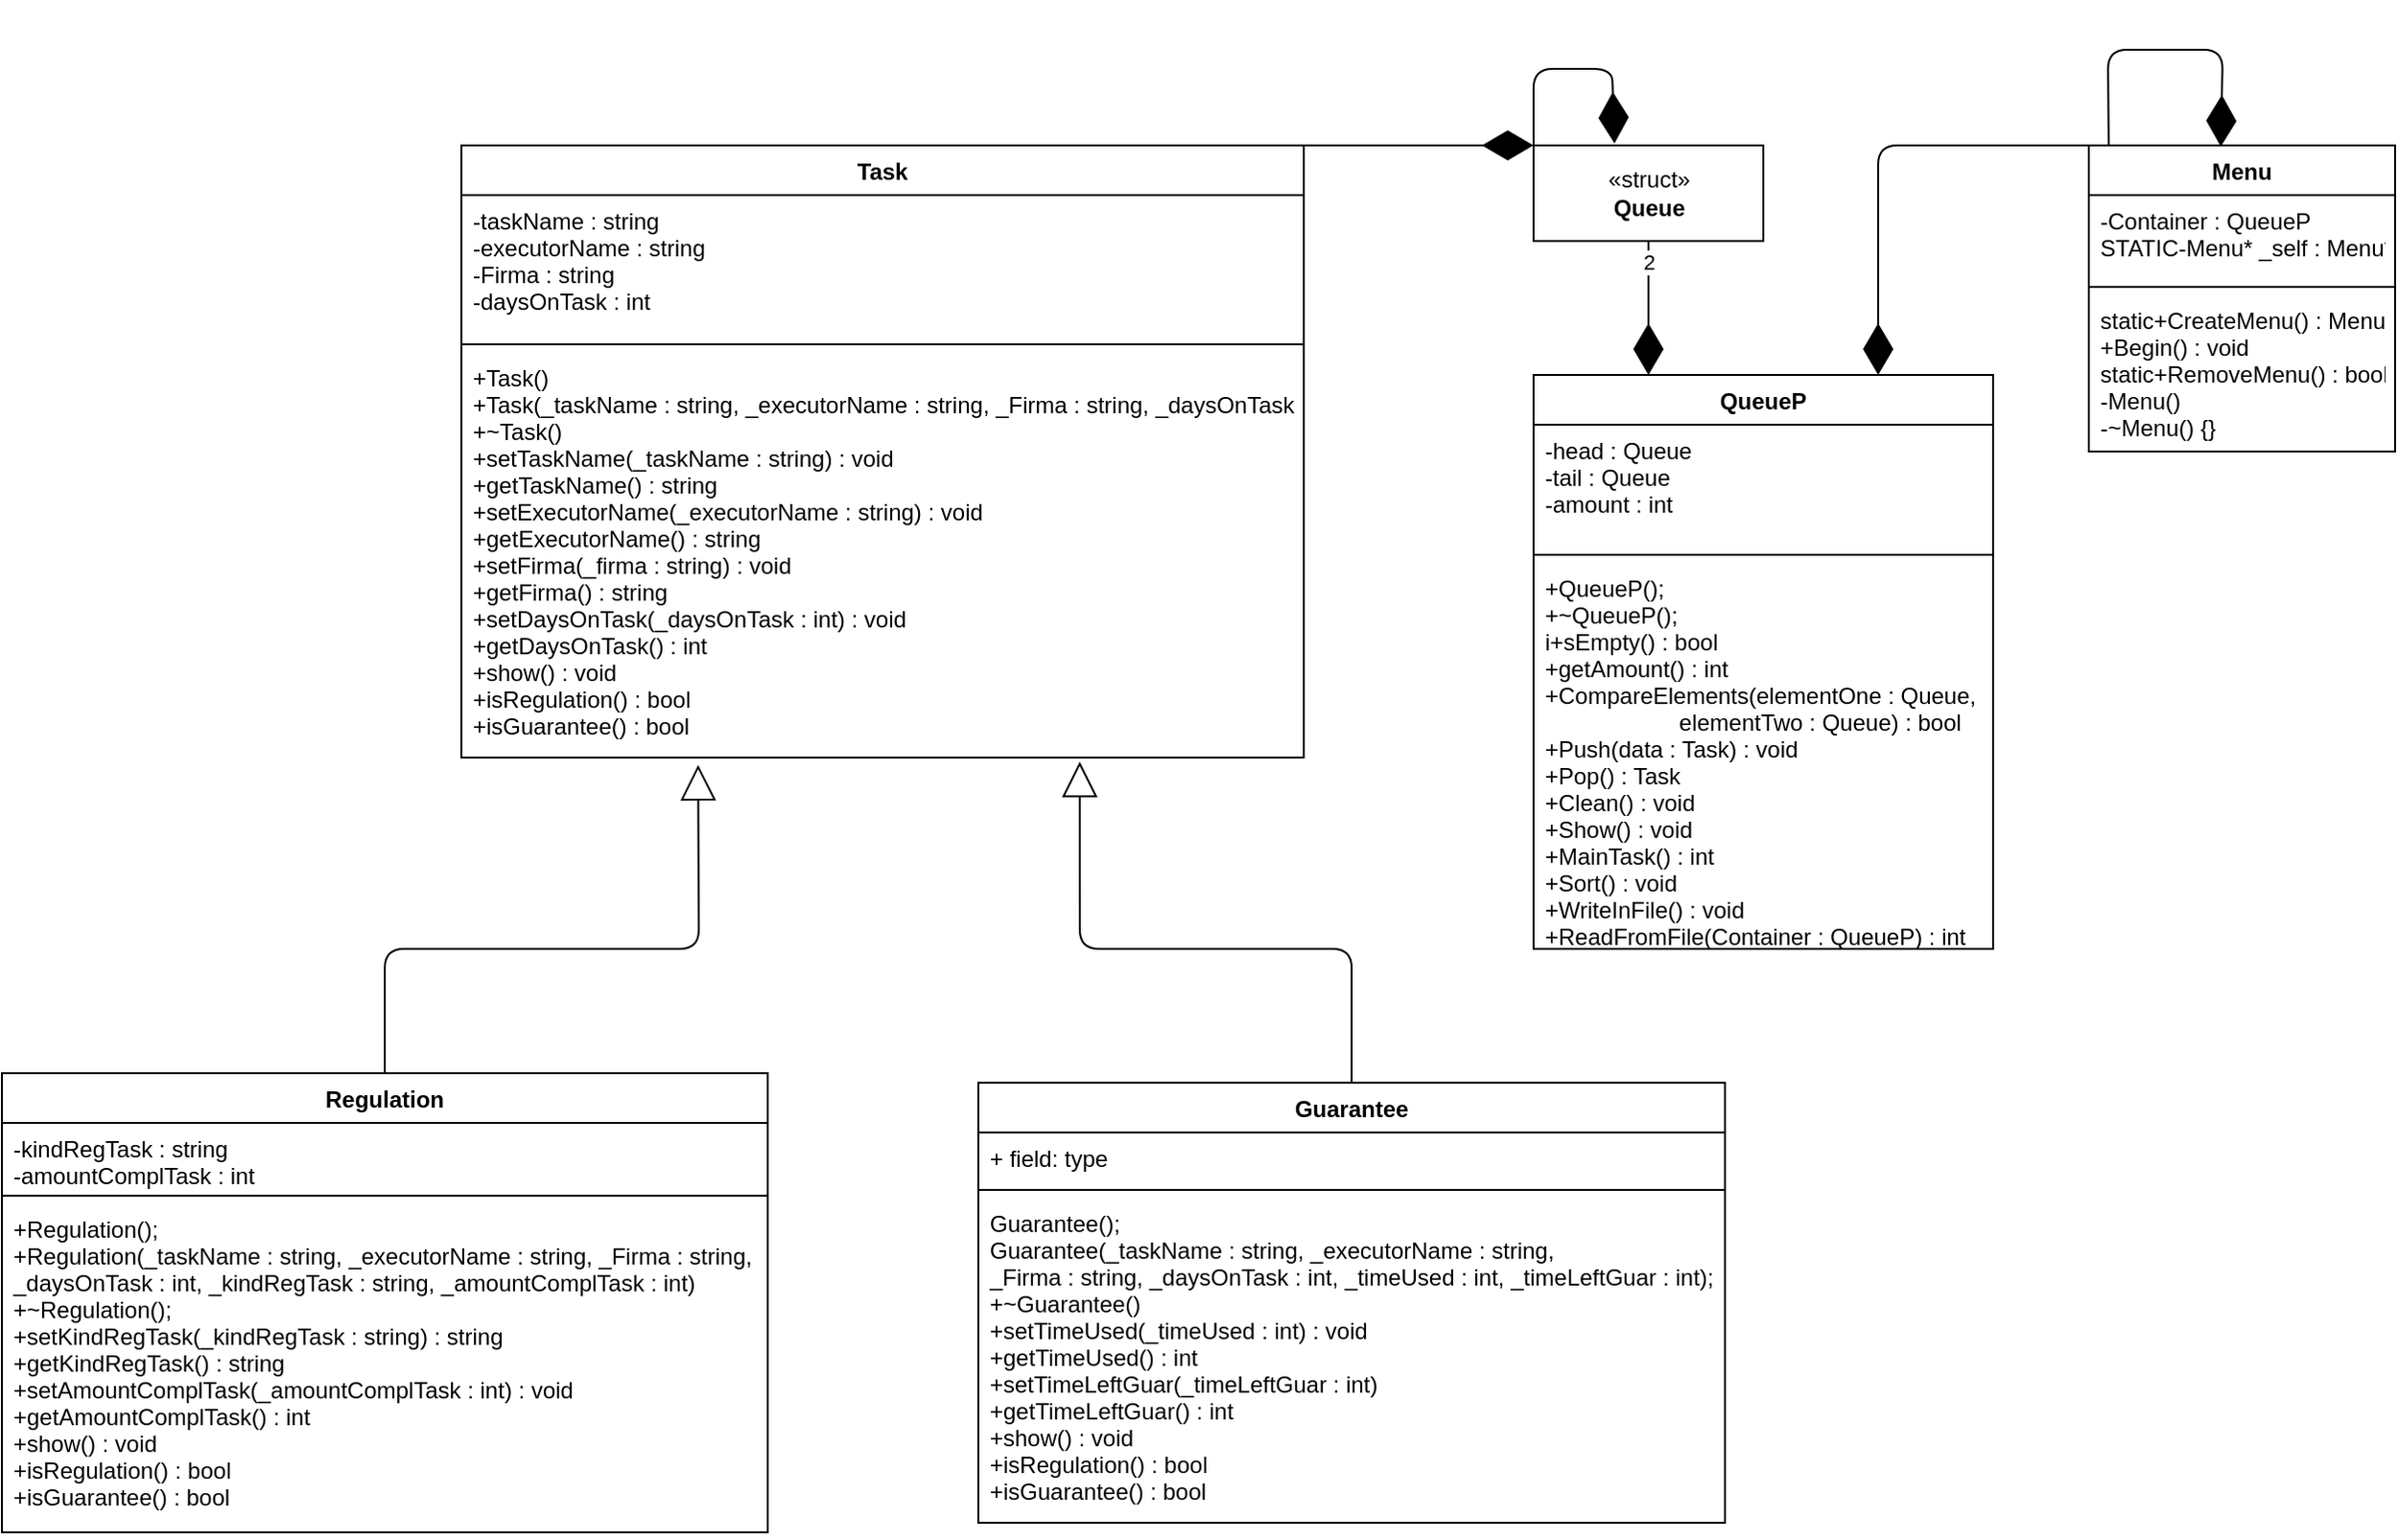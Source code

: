 <mxfile version="13.1.14"><diagram id="zAjYl2mVeWQQYILx9M0v" name="Page-1"><mxGraphModel dx="1221" dy="587" grid="1" gridSize="10" guides="1" tooltips="1" connect="1" arrows="1" fold="1" page="1" pageScale="1" pageWidth="827" pageHeight="1169" math="0" shadow="0"><root><mxCell id="0"/><mxCell id="1" parent="0"/><mxCell id="HVkzOa9VblVSN_E9HB5N-4" value="Task" style="swimlane;fontStyle=1;align=center;verticalAlign=top;childLayout=stackLayout;horizontal=1;startSize=26;horizontalStack=0;resizeParent=1;resizeParentMax=0;resizeLast=0;collapsible=1;marginBottom=0;" vertex="1" parent="1"><mxGeometry x="560" y="370" width="440" height="320" as="geometry"/></mxCell><mxCell id="HVkzOa9VblVSN_E9HB5N-5" value="-taskName : string&#10;-executorName : string&#10;-Firma : string&#10;-daysOnTask : int" style="text;strokeColor=none;fillColor=none;align=left;verticalAlign=top;spacingLeft=4;spacingRight=4;overflow=hidden;rotatable=0;points=[[0,0.5],[1,0.5]];portConstraint=eastwest;" vertex="1" parent="HVkzOa9VblVSN_E9HB5N-4"><mxGeometry y="26" width="440" height="74" as="geometry"/></mxCell><mxCell id="HVkzOa9VblVSN_E9HB5N-6" value="" style="line;strokeWidth=1;fillColor=none;align=left;verticalAlign=middle;spacingTop=-1;spacingLeft=3;spacingRight=3;rotatable=0;labelPosition=right;points=[];portConstraint=eastwest;" vertex="1" parent="HVkzOa9VblVSN_E9HB5N-4"><mxGeometry y="100" width="440" height="8" as="geometry"/></mxCell><mxCell id="HVkzOa9VblVSN_E9HB5N-7" value="+Task()&#10;+Task(_taskName : string, _executorName : string, _Firma : string, _daysOnTask : int)&#10;+~Task()&#10;+setTaskName(_taskName : string) : void&#10;+getTaskName() : string&#10;+setExecutorName(_executorName : string) : void&#10;+getExecutorName() : string&#10;+setFirma(_firma : string) : void&#10;+getFirma() : string&#10;+setDaysOnTask(_daysOnTask : int) : void&#10;+getDaysOnTask() : int&#10;+show() : void&#10;+isRegulation() : bool&#10;+isGuarantee() : bool&#10;" style="text;strokeColor=none;fillColor=none;align=left;verticalAlign=top;spacingLeft=4;spacingRight=4;overflow=hidden;rotatable=0;points=[[0,0.5],[1,0.5]];portConstraint=eastwest;" vertex="1" parent="HVkzOa9VblVSN_E9HB5N-4"><mxGeometry y="108" width="440" height="212" as="geometry"/></mxCell><mxCell id="HVkzOa9VblVSN_E9HB5N-8" value="«struct»&lt;br&gt;&lt;b&gt;Queue&lt;/b&gt;" style="html=1;" vertex="1" parent="1"><mxGeometry x="1120" y="370" width="120" height="50" as="geometry"/></mxCell><mxCell id="HVkzOa9VblVSN_E9HB5N-9" value="QueueP" style="swimlane;fontStyle=1;align=center;verticalAlign=top;childLayout=stackLayout;horizontal=1;startSize=26;horizontalStack=0;resizeParent=1;resizeParentMax=0;resizeLast=0;collapsible=1;marginBottom=0;" vertex="1" parent="1"><mxGeometry x="1120" y="490" width="240" height="300" as="geometry"/></mxCell><mxCell id="HVkzOa9VblVSN_E9HB5N-10" value="-head : Queue&#10;-tail : Queue&#10;-amount : int" style="text;strokeColor=none;fillColor=none;align=left;verticalAlign=top;spacingLeft=4;spacingRight=4;overflow=hidden;rotatable=0;points=[[0,0.5],[1,0.5]];portConstraint=eastwest;" vertex="1" parent="HVkzOa9VblVSN_E9HB5N-9"><mxGeometry y="26" width="240" height="64" as="geometry"/></mxCell><mxCell id="HVkzOa9VblVSN_E9HB5N-11" value="" style="line;strokeWidth=1;fillColor=none;align=left;verticalAlign=middle;spacingTop=-1;spacingLeft=3;spacingRight=3;rotatable=0;labelPosition=right;points=[];portConstraint=eastwest;" vertex="1" parent="HVkzOa9VblVSN_E9HB5N-9"><mxGeometry y="90" width="240" height="8" as="geometry"/></mxCell><mxCell id="HVkzOa9VblVSN_E9HB5N-12" value="+QueueP();&#10;+~QueueP();&#10;i+sEmpty() : bool&#10;+getAmount() : int&#10;+CompareElements(elementOne : Queue, &#10;                     elementTwo : Queue) : bool&#10;+Push(data : Task) : void&#10;+Pop() : Task&#10;+Clean() : void&#10;+Show() : void&#10;+MainTask() : int&#10;+Sort() : void&#10;+WriteInFile() : void&#10;+ReadFromFile(Container : QueueP) : int" style="text;strokeColor=none;fillColor=none;align=left;verticalAlign=top;spacingLeft=4;spacingRight=4;overflow=hidden;rotatable=0;points=[[0,0.5],[1,0.5]];portConstraint=eastwest;" vertex="1" parent="HVkzOa9VblVSN_E9HB5N-9"><mxGeometry y="98" width="240" height="202" as="geometry"/></mxCell><mxCell id="HVkzOa9VblVSN_E9HB5N-13" value="" style="endArrow=block;endSize=16;endFill=0;html=1;entryX=0.281;entryY=1.018;entryDx=0;entryDy=0;entryPerimeter=0;exitX=0.5;exitY=0;exitDx=0;exitDy=0;" edge="1" parent="1" source="HVkzOa9VblVSN_E9HB5N-18" target="HVkzOa9VblVSN_E9HB5N-7"><mxGeometry width="160" relative="1" as="geometry"><mxPoint x="770" y="940" as="sourcePoint"/><mxPoint x="980" y="720" as="targetPoint"/><Array as="points"><mxPoint x="520" y="790"/><mxPoint x="684" y="790"/></Array></mxGeometry></mxCell><mxCell id="HVkzOa9VblVSN_E9HB5N-14" value="" style="endArrow=diamondThin;endFill=1;endSize=24;html=1;entryX=0;entryY=0;entryDx=0;entryDy=0;exitX=1;exitY=0;exitDx=0;exitDy=0;" edge="1" parent="1" source="HVkzOa9VblVSN_E9HB5N-4" target="HVkzOa9VblVSN_E9HB5N-8"><mxGeometry width="160" relative="1" as="geometry"><mxPoint x="1080" y="340" as="sourcePoint"/><mxPoint x="1200" y="290" as="targetPoint"/></mxGeometry></mxCell><mxCell id="HVkzOa9VblVSN_E9HB5N-15" value="" style="endArrow=diamondThin;endFill=1;endSize=24;html=1;entryX=0.352;entryY=-0.02;entryDx=0;entryDy=0;entryPerimeter=0;" edge="1" parent="1" target="HVkzOa9VblVSN_E9HB5N-8"><mxGeometry width="160" relative="1" as="geometry"><mxPoint x="1120" y="370" as="sourcePoint"/><mxPoint x="1240" y="340" as="targetPoint"/><Array as="points"><mxPoint x="1120" y="330"/><mxPoint x="1161" y="330"/></Array></mxGeometry></mxCell><mxCell id="HVkzOa9VblVSN_E9HB5N-16" value="" style="endArrow=diamondThin;endFill=1;endSize=24;html=1;exitX=0.5;exitY=1;exitDx=0;exitDy=0;entryX=0.25;entryY=0;entryDx=0;entryDy=0;" edge="1" parent="1" source="HVkzOa9VblVSN_E9HB5N-8" target="HVkzOa9VblVSN_E9HB5N-9"><mxGeometry width="160" relative="1" as="geometry"><mxPoint x="1120.0" y="440" as="sourcePoint"/><mxPoint x="1220" y="460" as="targetPoint"/></mxGeometry></mxCell><mxCell id="HVkzOa9VblVSN_E9HB5N-17" value="2" style="edgeLabel;html=1;align=center;verticalAlign=middle;resizable=0;points=[];" vertex="1" connectable="0" parent="HVkzOa9VblVSN_E9HB5N-16"><mxGeometry x="-0.689" relative="1" as="geometry"><mxPoint as="offset"/></mxGeometry></mxCell><mxCell id="HVkzOa9VblVSN_E9HB5N-18" value="Regulation" style="swimlane;fontStyle=1;align=center;verticalAlign=top;childLayout=stackLayout;horizontal=1;startSize=26;horizontalStack=0;resizeParent=1;resizeParentMax=0;resizeLast=0;collapsible=1;marginBottom=0;" vertex="1" parent="1"><mxGeometry x="320" y="855" width="400" height="240" as="geometry"/></mxCell><mxCell id="HVkzOa9VblVSN_E9HB5N-19" value="-kindRegTask : string&#10;-amountComplTask : int" style="text;strokeColor=none;fillColor=none;align=left;verticalAlign=top;spacingLeft=4;spacingRight=4;overflow=hidden;rotatable=0;points=[[0,0.5],[1,0.5]];portConstraint=eastwest;" vertex="1" parent="HVkzOa9VblVSN_E9HB5N-18"><mxGeometry y="26" width="400" height="34" as="geometry"/></mxCell><mxCell id="HVkzOa9VblVSN_E9HB5N-20" value="" style="line;strokeWidth=1;fillColor=none;align=left;verticalAlign=middle;spacingTop=-1;spacingLeft=3;spacingRight=3;rotatable=0;labelPosition=right;points=[];portConstraint=eastwest;" vertex="1" parent="HVkzOa9VblVSN_E9HB5N-18"><mxGeometry y="60" width="400" height="8" as="geometry"/></mxCell><mxCell id="HVkzOa9VblVSN_E9HB5N-21" value="+Regulation();&#10;+Regulation(_taskName : string, _executorName : string, _Firma : string, &#10;_daysOnTask : int, _kindRegTask : string, _amountComplTask : int)&#10;+~Regulation();&#10;+setKindRegTask(_kindRegTask : string) : string&#10;+getKindRegTask() : string&#10;+setAmountComplTask(_amountComplTask : int) : void&#10;+getAmountComplTask() : int&#10;+show() : void&#10;+isRegulation() : bool&#10;+isGuarantee() : bool" style="text;strokeColor=none;fillColor=none;align=left;verticalAlign=top;spacingLeft=4;spacingRight=4;overflow=hidden;rotatable=0;points=[[0,0.5],[1,0.5]];portConstraint=eastwest;" vertex="1" parent="HVkzOa9VblVSN_E9HB5N-18"><mxGeometry y="68" width="400" height="172" as="geometry"/></mxCell><mxCell id="HVkzOa9VblVSN_E9HB5N-22" value="Guarantee" style="swimlane;fontStyle=1;align=center;verticalAlign=top;childLayout=stackLayout;horizontal=1;startSize=26;horizontalStack=0;resizeParent=1;resizeParentMax=0;resizeLast=0;collapsible=1;marginBottom=0;" vertex="1" parent="1"><mxGeometry x="830" y="860" width="390" height="230" as="geometry"/></mxCell><mxCell id="HVkzOa9VblVSN_E9HB5N-23" value="+ field: type" style="text;strokeColor=none;fillColor=none;align=left;verticalAlign=top;spacingLeft=4;spacingRight=4;overflow=hidden;rotatable=0;points=[[0,0.5],[1,0.5]];portConstraint=eastwest;" vertex="1" parent="HVkzOa9VblVSN_E9HB5N-22"><mxGeometry y="26" width="390" height="26" as="geometry"/></mxCell><mxCell id="HVkzOa9VblVSN_E9HB5N-24" value="" style="line;strokeWidth=1;fillColor=none;align=left;verticalAlign=middle;spacingTop=-1;spacingLeft=3;spacingRight=3;rotatable=0;labelPosition=right;points=[];portConstraint=eastwest;" vertex="1" parent="HVkzOa9VblVSN_E9HB5N-22"><mxGeometry y="52" width="390" height="8" as="geometry"/></mxCell><mxCell id="HVkzOa9VblVSN_E9HB5N-25" value="Guarantee();&#10;&#9;Guarantee(_taskName : string, _executorName : string, &#10;_Firma : string, _daysOnTask : int, _timeUsed : int, _timeLeftGuar : int);&#10;+~Guarantee()&#10;+setTimeUsed(_timeUsed : int) : void&#10;+getTimeUsed() : int&#10;+setTimeLeftGuar(_timeLeftGuar : int)&#10;+getTimeLeftGuar() : int&#10;+show() : void&#10;+isRegulation() : bool&#10;+isGuarantee() : bool" style="text;strokeColor=none;fillColor=none;align=left;verticalAlign=top;spacingLeft=4;spacingRight=4;overflow=hidden;rotatable=0;points=[[0,0.5],[1,0.5]];portConstraint=eastwest;" vertex="1" parent="HVkzOa9VblVSN_E9HB5N-22"><mxGeometry y="60" width="390" height="170" as="geometry"/></mxCell><mxCell id="HVkzOa9VblVSN_E9HB5N-26" value="" style="endArrow=block;endSize=16;endFill=0;html=1;entryX=0.734;entryY=1.01;entryDx=0;entryDy=0;entryPerimeter=0;exitX=0.5;exitY=0;exitDx=0;exitDy=0;" edge="1" parent="1" source="HVkzOa9VblVSN_E9HB5N-22" target="HVkzOa9VblVSN_E9HB5N-7"><mxGeometry width="160" relative="1" as="geometry"><mxPoint x="772" y="831.18" as="sourcePoint"/><mxPoint x="935.64" y="669.996" as="targetPoint"/><Array as="points"><mxPoint x="1025" y="790"/><mxPoint x="883" y="790"/></Array></mxGeometry></mxCell><mxCell id="HVkzOa9VblVSN_E9HB5N-27" value="Menu" style="swimlane;fontStyle=1;align=center;verticalAlign=top;childLayout=stackLayout;horizontal=1;startSize=26;horizontalStack=0;resizeParent=1;resizeParentMax=0;resizeLast=0;collapsible=1;marginBottom=0;" vertex="1" parent="1"><mxGeometry x="1410" y="370" width="160" height="160" as="geometry"/></mxCell><mxCell id="HVkzOa9VblVSN_E9HB5N-28" value="-Container : QueueP&#10;STATIC-Menu* _self : Menu*&#10;" style="text;strokeColor=none;fillColor=none;align=left;verticalAlign=top;spacingLeft=4;spacingRight=4;overflow=hidden;rotatable=0;points=[[0,0.5],[1,0.5]];portConstraint=eastwest;" vertex="1" parent="HVkzOa9VblVSN_E9HB5N-27"><mxGeometry y="26" width="160" height="44" as="geometry"/></mxCell><mxCell id="HVkzOa9VblVSN_E9HB5N-29" value="" style="line;strokeWidth=1;fillColor=none;align=left;verticalAlign=middle;spacingTop=-1;spacingLeft=3;spacingRight=3;rotatable=0;labelPosition=right;points=[];portConstraint=eastwest;" vertex="1" parent="HVkzOa9VblVSN_E9HB5N-27"><mxGeometry y="70" width="160" height="8" as="geometry"/></mxCell><mxCell id="HVkzOa9VblVSN_E9HB5N-30" value="static+CreateMenu() : Menu&#10;+Begin() : void&#10;static+RemoveMenu() : bool&#10;-Menu()&#10;-~Menu() {}" style="text;strokeColor=none;fillColor=none;align=left;verticalAlign=top;spacingLeft=4;spacingRight=4;overflow=hidden;rotatable=0;points=[[0,0.5],[1,0.5]];portConstraint=eastwest;" vertex="1" parent="HVkzOa9VblVSN_E9HB5N-27"><mxGeometry y="78" width="160" height="82" as="geometry"/></mxCell><mxCell id="HVkzOa9VblVSN_E9HB5N-31" value="" style="endArrow=diamondThin;endFill=1;endSize=24;html=1;entryX=0.75;entryY=0;entryDx=0;entryDy=0;exitX=0;exitY=0;exitDx=0;exitDy=0;" edge="1" parent="1" source="HVkzOa9VblVSN_E9HB5N-27" target="HVkzOa9VblVSN_E9HB5N-9"><mxGeometry width="160" relative="1" as="geometry"><mxPoint x="1380.0" y="340.0" as="sourcePoint"/><mxPoint x="1500.0" y="340" as="targetPoint"/><Array as="points"><mxPoint x="1300" y="370"/></Array></mxGeometry></mxCell><mxCell id="HVkzOa9VblVSN_E9HB5N-32" value="" style="endArrow=diamondThin;endFill=1;endSize=24;html=1;exitX=0.065;exitY=0.002;exitDx=0;exitDy=0;exitPerimeter=0;entryX=0.431;entryY=0.004;entryDx=0;entryDy=0;entryPerimeter=0;" edge="1" parent="1" source="HVkzOa9VblVSN_E9HB5N-27" target="HVkzOa9VblVSN_E9HB5N-27"><mxGeometry width="160" relative="1" as="geometry"><mxPoint x="1810.0" y="370" as="sourcePoint"/><mxPoint x="1700.0" y="490" as="targetPoint"/><Array as="points"><mxPoint x="1420" y="320"/><mxPoint x="1480" y="320"/></Array></mxGeometry></mxCell></root></mxGraphModel></diagram></mxfile>